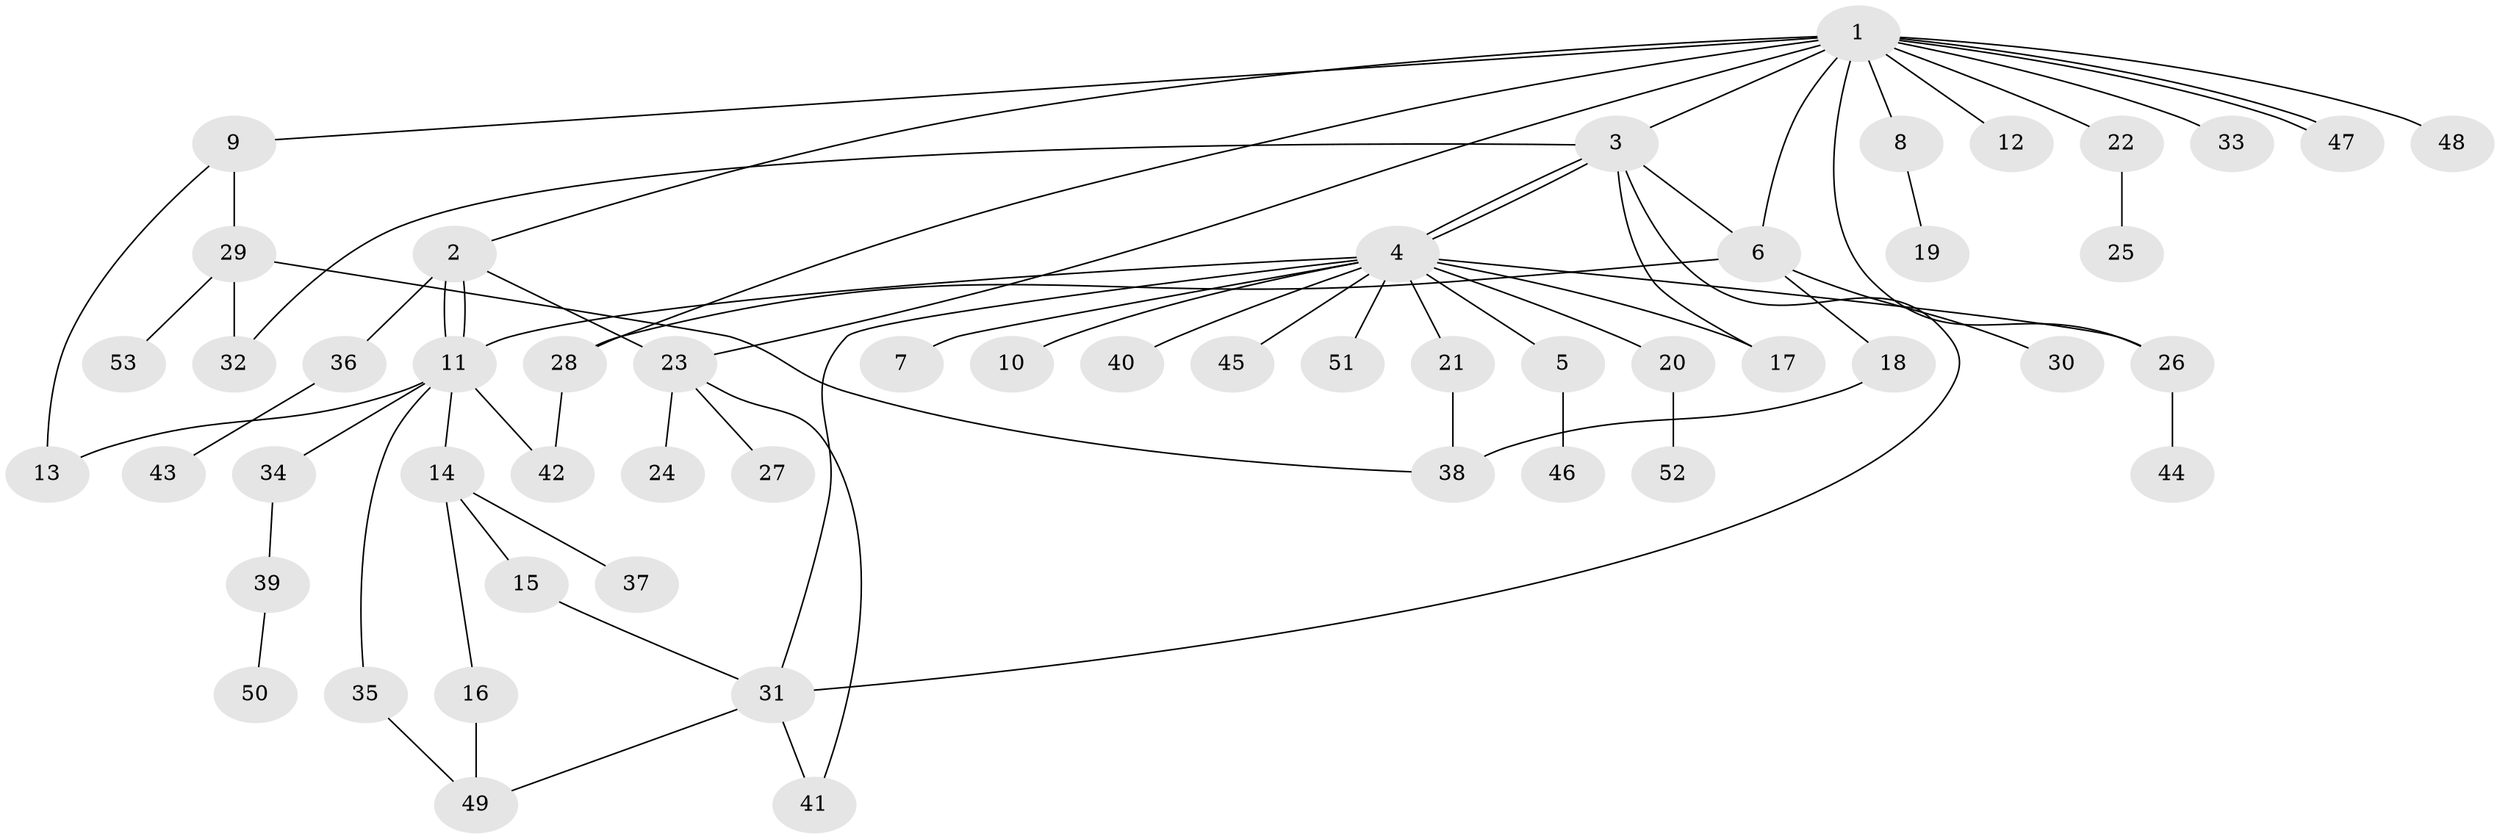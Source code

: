 // coarse degree distribution, {11: 0.02702702702702703, 1: 0.5405405405405406, 2: 0.24324324324324326, 3: 0.05405405405405406, 6: 0.05405405405405406, 4: 0.02702702702702703, 12: 0.02702702702702703, 5: 0.02702702702702703}
// Generated by graph-tools (version 1.1) at 2025/51/03/04/25 21:51:18]
// undirected, 53 vertices, 71 edges
graph export_dot {
graph [start="1"]
  node [color=gray90,style=filled];
  1;
  2;
  3;
  4;
  5;
  6;
  7;
  8;
  9;
  10;
  11;
  12;
  13;
  14;
  15;
  16;
  17;
  18;
  19;
  20;
  21;
  22;
  23;
  24;
  25;
  26;
  27;
  28;
  29;
  30;
  31;
  32;
  33;
  34;
  35;
  36;
  37;
  38;
  39;
  40;
  41;
  42;
  43;
  44;
  45;
  46;
  47;
  48;
  49;
  50;
  51;
  52;
  53;
  1 -- 2;
  1 -- 3;
  1 -- 6;
  1 -- 8;
  1 -- 9;
  1 -- 12;
  1 -- 22;
  1 -- 23;
  1 -- 26;
  1 -- 28;
  1 -- 33;
  1 -- 47;
  1 -- 47;
  1 -- 48;
  2 -- 11;
  2 -- 11;
  2 -- 23;
  2 -- 36;
  3 -- 4;
  3 -- 4;
  3 -- 6;
  3 -- 17;
  3 -- 31;
  3 -- 32;
  4 -- 5;
  4 -- 7;
  4 -- 10;
  4 -- 11;
  4 -- 17;
  4 -- 20;
  4 -- 21;
  4 -- 26;
  4 -- 31;
  4 -- 40;
  4 -- 45;
  4 -- 51;
  5 -- 46;
  6 -- 18;
  6 -- 28;
  6 -- 30;
  8 -- 19;
  9 -- 13;
  9 -- 29;
  11 -- 13;
  11 -- 14;
  11 -- 34;
  11 -- 35;
  11 -- 42;
  14 -- 15;
  14 -- 16;
  14 -- 37;
  15 -- 31;
  16 -- 49;
  18 -- 38;
  20 -- 52;
  21 -- 38;
  22 -- 25;
  23 -- 24;
  23 -- 27;
  23 -- 41;
  26 -- 44;
  28 -- 42;
  29 -- 32;
  29 -- 38;
  29 -- 53;
  31 -- 41;
  31 -- 49;
  34 -- 39;
  35 -- 49;
  36 -- 43;
  39 -- 50;
}
